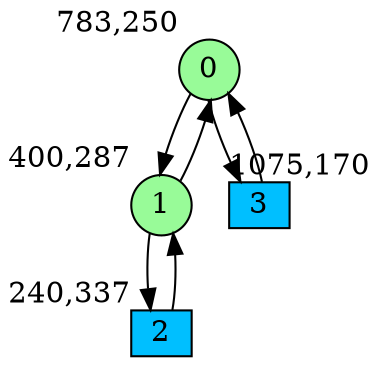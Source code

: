 digraph G {
graph [bgcolor=white]
node [shape=circle, style = filled, fillcolor=white,fixedsize=true, width=0.4, height=0.3 ]
0[xlabel="783,250", pos = "8.48438,1.35938!", fillcolor=palegreen ];
1[xlabel="400,287", pos = "2.5,0.78125!", fillcolor=palegreen ];
2[xlabel="240,337", pos = "0,0!", fillcolor=deepskyblue, shape=box ];
3[xlabel="1075,170", pos = "13.0469,2.60938!", fillcolor=deepskyblue, shape=box ];
0->1 ;
0->3 ;
1->0 ;
1->2 ;
2->1 ;
3->0 ;
}
